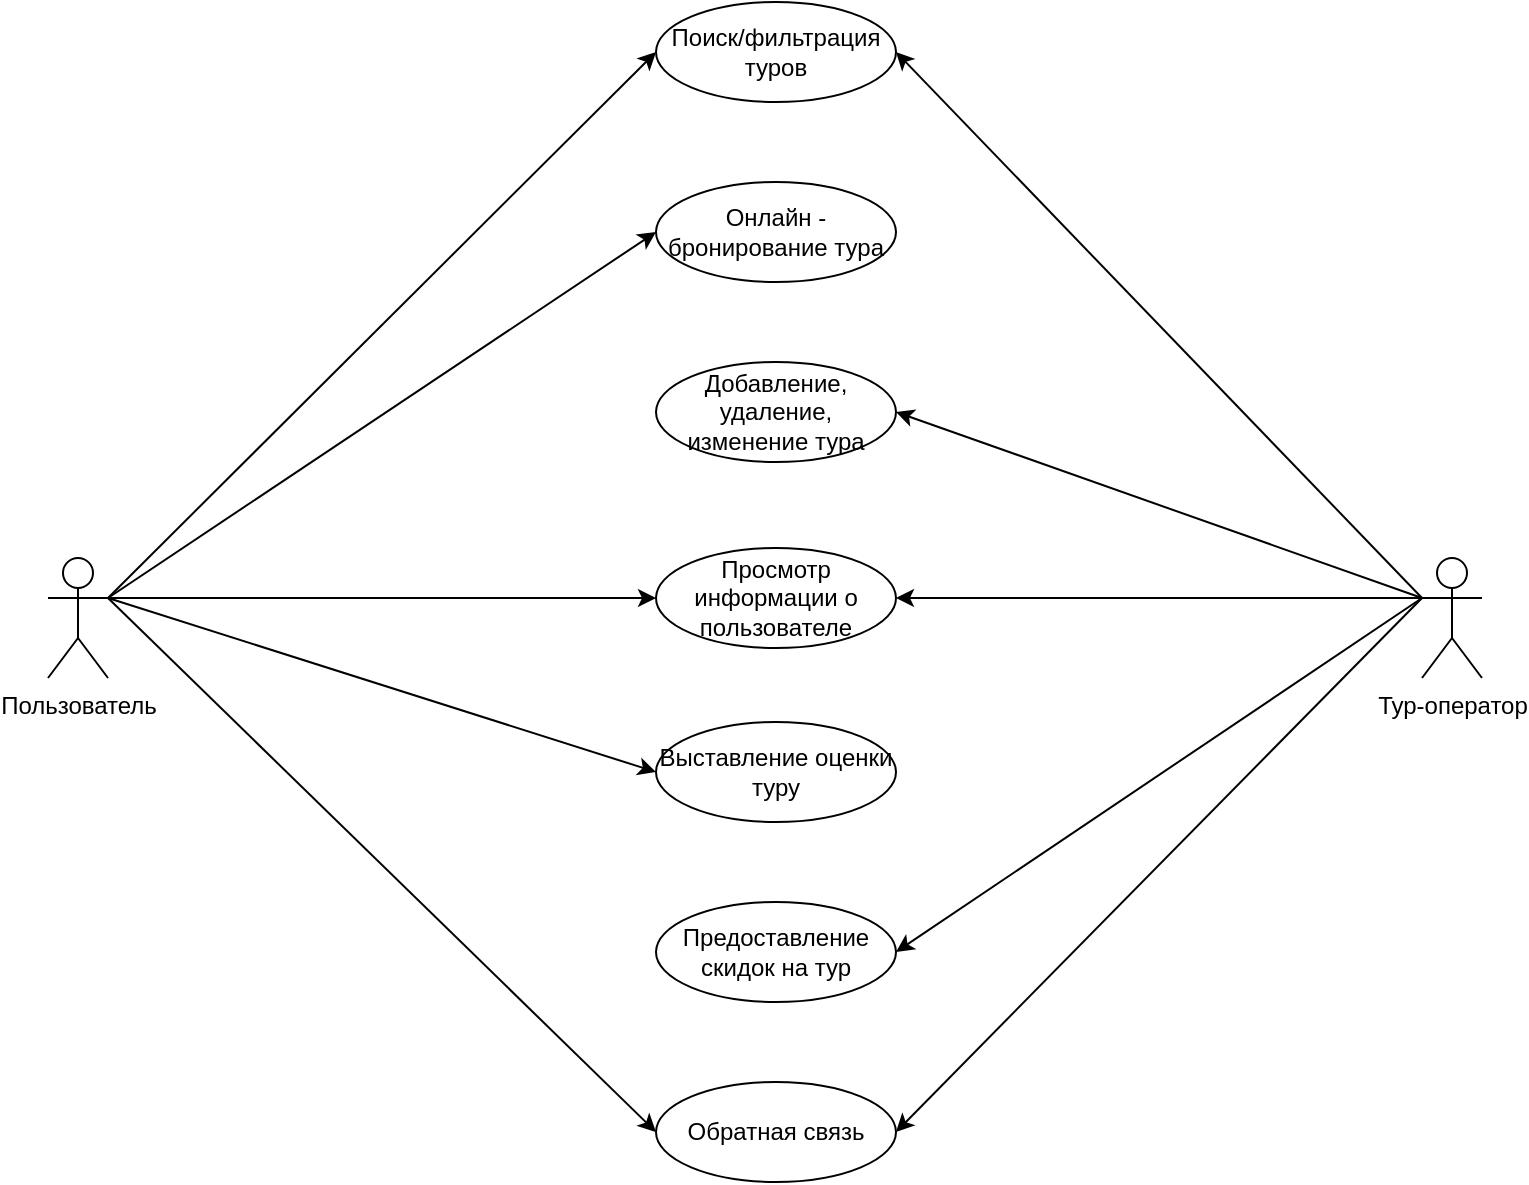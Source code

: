 <mxfile version="23.1.2" type="device">
  <diagram name="Страница — 1" id="LjP-SMXbt3aF3taORO5-">
    <mxGraphModel dx="1042" dy="1746" grid="1" gridSize="10" guides="1" tooltips="1" connect="1" arrows="1" fold="1" page="1" pageScale="1" pageWidth="827" pageHeight="1169" math="0" shadow="0">
      <root>
        <mxCell id="0" />
        <mxCell id="1" parent="0" />
        <mxCell id="Ph3D6FclOzKC584aR-1m-20" style="rounded=0;orthogonalLoop=1;jettySize=auto;html=1;exitX=1;exitY=0.333;exitDx=0;exitDy=0;exitPerimeter=0;entryX=0;entryY=0.5;entryDx=0;entryDy=0;" edge="1" parent="1" source="Ph3D6FclOzKC584aR-1m-1" target="Ph3D6FclOzKC584aR-1m-13">
          <mxGeometry relative="1" as="geometry" />
        </mxCell>
        <mxCell id="Ph3D6FclOzKC584aR-1m-21" style="rounded=0;orthogonalLoop=1;jettySize=auto;html=1;exitX=1;exitY=0.333;exitDx=0;exitDy=0;exitPerimeter=0;entryX=0;entryY=0.5;entryDx=0;entryDy=0;" edge="1" parent="1" source="Ph3D6FclOzKC584aR-1m-1" target="Ph3D6FclOzKC584aR-1m-14">
          <mxGeometry relative="1" as="geometry" />
        </mxCell>
        <mxCell id="Ph3D6FclOzKC584aR-1m-22" style="rounded=0;orthogonalLoop=1;jettySize=auto;html=1;exitX=1;exitY=0.333;exitDx=0;exitDy=0;exitPerimeter=0;entryX=0;entryY=0.5;entryDx=0;entryDy=0;" edge="1" parent="1" source="Ph3D6FclOzKC584aR-1m-1" target="Ph3D6FclOzKC584aR-1m-16">
          <mxGeometry relative="1" as="geometry">
            <mxPoint x="80" y="271" as="sourcePoint" />
          </mxGeometry>
        </mxCell>
        <mxCell id="Ph3D6FclOzKC584aR-1m-23" style="rounded=0;orthogonalLoop=1;jettySize=auto;html=1;exitX=1;exitY=0.333;exitDx=0;exitDy=0;exitPerimeter=0;entryX=0;entryY=0.5;entryDx=0;entryDy=0;" edge="1" parent="1" source="Ph3D6FclOzKC584aR-1m-1" target="Ph3D6FclOzKC584aR-1m-17">
          <mxGeometry relative="1" as="geometry" />
        </mxCell>
        <mxCell id="Ph3D6FclOzKC584aR-1m-24" style="rounded=0;orthogonalLoop=1;jettySize=auto;html=1;exitX=1;exitY=0.333;exitDx=0;exitDy=0;exitPerimeter=0;entryX=0;entryY=0.5;entryDx=0;entryDy=0;" edge="1" parent="1" source="Ph3D6FclOzKC584aR-1m-1" target="Ph3D6FclOzKC584aR-1m-19">
          <mxGeometry relative="1" as="geometry" />
        </mxCell>
        <mxCell id="Ph3D6FclOzKC584aR-1m-1" value="Пользователь" style="shape=umlActor;verticalLabelPosition=bottom;verticalAlign=top;html=1;outlineConnect=0;" vertex="1" parent="1">
          <mxGeometry x="50" y="259" width="30" height="60" as="geometry" />
        </mxCell>
        <mxCell id="Ph3D6FclOzKC584aR-1m-25" style="rounded=0;orthogonalLoop=1;jettySize=auto;html=1;exitX=0;exitY=0.333;exitDx=0;exitDy=0;exitPerimeter=0;entryX=1;entryY=0.5;entryDx=0;entryDy=0;" edge="1" parent="1" source="Ph3D6FclOzKC584aR-1m-2" target="Ph3D6FclOzKC584aR-1m-13">
          <mxGeometry relative="1" as="geometry" />
        </mxCell>
        <mxCell id="Ph3D6FclOzKC584aR-1m-26" style="rounded=0;orthogonalLoop=1;jettySize=auto;html=1;exitX=0;exitY=0.333;exitDx=0;exitDy=0;exitPerimeter=0;entryX=1;entryY=0.5;entryDx=0;entryDy=0;" edge="1" parent="1" source="Ph3D6FclOzKC584aR-1m-2" target="Ph3D6FclOzKC584aR-1m-15">
          <mxGeometry relative="1" as="geometry" />
        </mxCell>
        <mxCell id="Ph3D6FclOzKC584aR-1m-27" style="edgeStyle=orthogonalEdgeStyle;rounded=0;orthogonalLoop=1;jettySize=auto;html=1;exitX=0;exitY=0.333;exitDx=0;exitDy=0;exitPerimeter=0;entryX=1;entryY=0.5;entryDx=0;entryDy=0;" edge="1" parent="1" source="Ph3D6FclOzKC584aR-1m-2" target="Ph3D6FclOzKC584aR-1m-16">
          <mxGeometry relative="1" as="geometry" />
        </mxCell>
        <mxCell id="Ph3D6FclOzKC584aR-1m-28" style="rounded=0;orthogonalLoop=1;jettySize=auto;html=1;exitX=0;exitY=0.333;exitDx=0;exitDy=0;exitPerimeter=0;entryX=1;entryY=0.5;entryDx=0;entryDy=0;" edge="1" parent="1" source="Ph3D6FclOzKC584aR-1m-2" target="Ph3D6FclOzKC584aR-1m-18">
          <mxGeometry relative="1" as="geometry" />
        </mxCell>
        <mxCell id="Ph3D6FclOzKC584aR-1m-29" style="rounded=0;orthogonalLoop=1;jettySize=auto;html=1;exitX=0;exitY=0.333;exitDx=0;exitDy=0;exitPerimeter=0;entryX=1;entryY=0.5;entryDx=0;entryDy=0;" edge="1" parent="1" source="Ph3D6FclOzKC584aR-1m-2" target="Ph3D6FclOzKC584aR-1m-19">
          <mxGeometry relative="1" as="geometry" />
        </mxCell>
        <mxCell id="Ph3D6FclOzKC584aR-1m-2" value="Тур-оператор" style="shape=umlActor;verticalLabelPosition=bottom;verticalAlign=top;html=1;outlineConnect=0;" vertex="1" parent="1">
          <mxGeometry x="737" y="259" width="30" height="60" as="geometry" />
        </mxCell>
        <mxCell id="Ph3D6FclOzKC584aR-1m-13" value="Поиск/фильтрация туров" style="ellipse;whiteSpace=wrap;html=1;" vertex="1" parent="1">
          <mxGeometry x="354" y="-19" width="120" height="50" as="geometry" />
        </mxCell>
        <mxCell id="Ph3D6FclOzKC584aR-1m-14" value="Онлайн - бронирование тура" style="ellipse;whiteSpace=wrap;html=1;" vertex="1" parent="1">
          <mxGeometry x="354" y="71" width="120" height="50" as="geometry" />
        </mxCell>
        <mxCell id="Ph3D6FclOzKC584aR-1m-15" value="Добавление, удаление, изменение тура" style="ellipse;whiteSpace=wrap;html=1;" vertex="1" parent="1">
          <mxGeometry x="354" y="161" width="120" height="50" as="geometry" />
        </mxCell>
        <mxCell id="Ph3D6FclOzKC584aR-1m-16" value="Просмотр информации о пользователе" style="ellipse;whiteSpace=wrap;html=1;" vertex="1" parent="1">
          <mxGeometry x="354" y="254" width="120" height="50" as="geometry" />
        </mxCell>
        <mxCell id="Ph3D6FclOzKC584aR-1m-17" value="Выставление оценки туру" style="ellipse;whiteSpace=wrap;html=1;" vertex="1" parent="1">
          <mxGeometry x="354" y="341" width="120" height="50" as="geometry" />
        </mxCell>
        <mxCell id="Ph3D6FclOzKC584aR-1m-18" value="Предоставление скидок на тур" style="ellipse;whiteSpace=wrap;html=1;" vertex="1" parent="1">
          <mxGeometry x="354" y="431" width="120" height="50" as="geometry" />
        </mxCell>
        <mxCell id="Ph3D6FclOzKC584aR-1m-19" value="Обратная связь" style="ellipse;whiteSpace=wrap;html=1;" vertex="1" parent="1">
          <mxGeometry x="354" y="521" width="120" height="50" as="geometry" />
        </mxCell>
      </root>
    </mxGraphModel>
  </diagram>
</mxfile>
